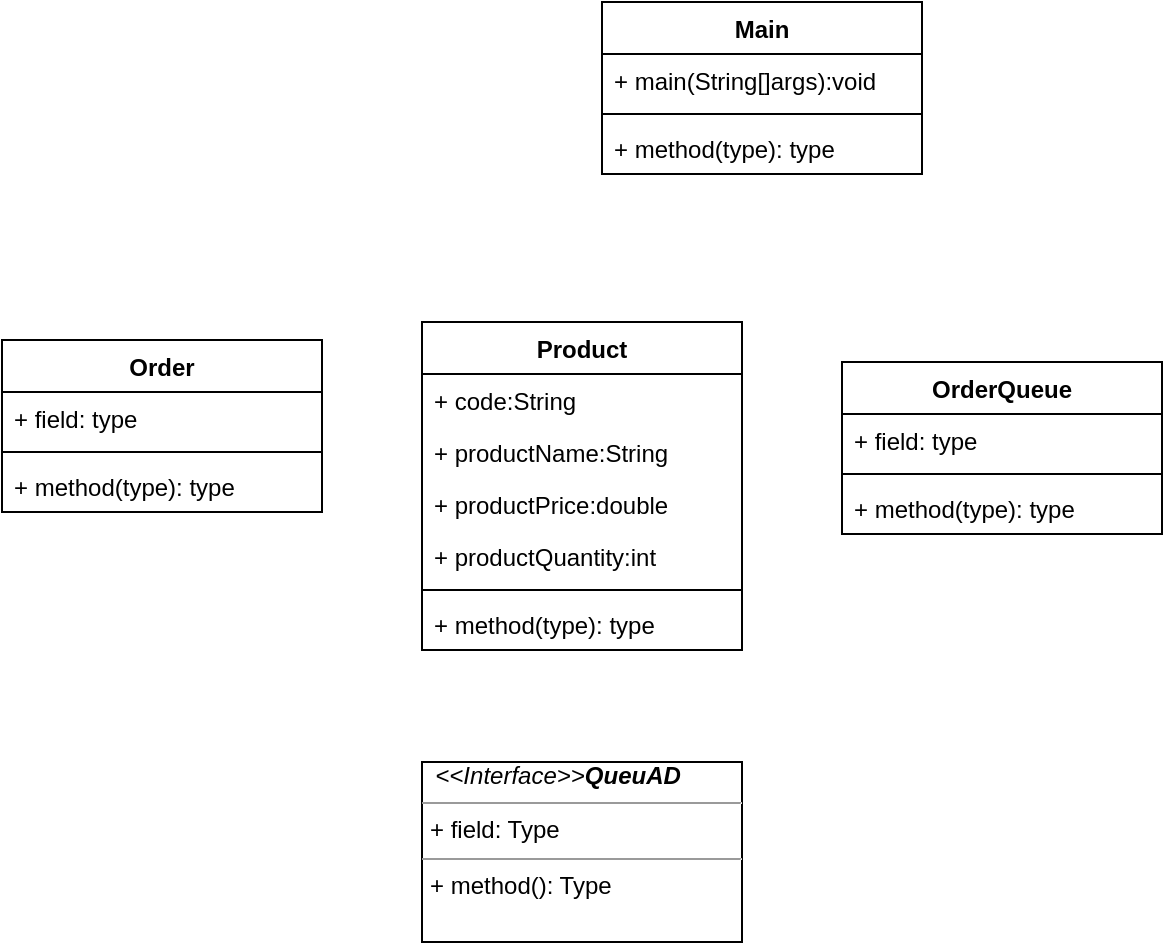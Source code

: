 <mxfile version="22.1.8" type="github">
  <diagram name="Trang-1" id="YmEPMzQXIAMVqNSswdc6">
    <mxGraphModel dx="1050" dy="522" grid="1" gridSize="10" guides="1" tooltips="1" connect="1" arrows="1" fold="1" page="1" pageScale="1" pageWidth="827" pageHeight="1169" math="0" shadow="0">
      <root>
        <mxCell id="0" />
        <mxCell id="1" parent="0" />
        <mxCell id="TkHoTOvifyRZc37jJzjb-2" value="Product" style="swimlane;fontStyle=1;align=center;verticalAlign=top;childLayout=stackLayout;horizontal=1;startSize=26;horizontalStack=0;resizeParent=1;resizeParentMax=0;resizeLast=0;collapsible=1;marginBottom=0;whiteSpace=wrap;html=1;" vertex="1" parent="1">
          <mxGeometry x="330" y="490" width="160" height="164" as="geometry" />
        </mxCell>
        <mxCell id="TkHoTOvifyRZc37jJzjb-3" value="+ code:String" style="text;strokeColor=none;fillColor=none;align=left;verticalAlign=top;spacingLeft=4;spacingRight=4;overflow=hidden;rotatable=0;points=[[0,0.5],[1,0.5]];portConstraint=eastwest;whiteSpace=wrap;html=1;" vertex="1" parent="TkHoTOvifyRZc37jJzjb-2">
          <mxGeometry y="26" width="160" height="26" as="geometry" />
        </mxCell>
        <mxCell id="TkHoTOvifyRZc37jJzjb-20" value="+ productName:String" style="text;strokeColor=none;fillColor=none;align=left;verticalAlign=top;spacingLeft=4;spacingRight=4;overflow=hidden;rotatable=0;points=[[0,0.5],[1,0.5]];portConstraint=eastwest;whiteSpace=wrap;html=1;" vertex="1" parent="TkHoTOvifyRZc37jJzjb-2">
          <mxGeometry y="52" width="160" height="26" as="geometry" />
        </mxCell>
        <mxCell id="TkHoTOvifyRZc37jJzjb-21" value="+ productPrice:double" style="text;strokeColor=none;fillColor=none;align=left;verticalAlign=top;spacingLeft=4;spacingRight=4;overflow=hidden;rotatable=0;points=[[0,0.5],[1,0.5]];portConstraint=eastwest;whiteSpace=wrap;html=1;" vertex="1" parent="TkHoTOvifyRZc37jJzjb-2">
          <mxGeometry y="78" width="160" height="26" as="geometry" />
        </mxCell>
        <mxCell id="TkHoTOvifyRZc37jJzjb-22" value="+ productQuantity:int" style="text;strokeColor=none;fillColor=none;align=left;verticalAlign=top;spacingLeft=4;spacingRight=4;overflow=hidden;rotatable=0;points=[[0,0.5],[1,0.5]];portConstraint=eastwest;whiteSpace=wrap;html=1;" vertex="1" parent="TkHoTOvifyRZc37jJzjb-2">
          <mxGeometry y="104" width="160" height="26" as="geometry" />
        </mxCell>
        <mxCell id="TkHoTOvifyRZc37jJzjb-4" value="" style="line;strokeWidth=1;fillColor=none;align=left;verticalAlign=middle;spacingTop=-1;spacingLeft=3;spacingRight=3;rotatable=0;labelPosition=right;points=[];portConstraint=eastwest;strokeColor=inherit;" vertex="1" parent="TkHoTOvifyRZc37jJzjb-2">
          <mxGeometry y="130" width="160" height="8" as="geometry" />
        </mxCell>
        <mxCell id="TkHoTOvifyRZc37jJzjb-5" value="+ method(type): type" style="text;strokeColor=none;fillColor=none;align=left;verticalAlign=top;spacingLeft=4;spacingRight=4;overflow=hidden;rotatable=0;points=[[0,0.5],[1,0.5]];portConstraint=eastwest;whiteSpace=wrap;html=1;" vertex="1" parent="TkHoTOvifyRZc37jJzjb-2">
          <mxGeometry y="138" width="160" height="26" as="geometry" />
        </mxCell>
        <mxCell id="TkHoTOvifyRZc37jJzjb-6" value="Order" style="swimlane;fontStyle=1;align=center;verticalAlign=top;childLayout=stackLayout;horizontal=1;startSize=26;horizontalStack=0;resizeParent=1;resizeParentMax=0;resizeLast=0;collapsible=1;marginBottom=0;whiteSpace=wrap;html=1;" vertex="1" parent="1">
          <mxGeometry x="120" y="499" width="160" height="86" as="geometry" />
        </mxCell>
        <mxCell id="TkHoTOvifyRZc37jJzjb-7" value="+ field: type" style="text;strokeColor=none;fillColor=none;align=left;verticalAlign=top;spacingLeft=4;spacingRight=4;overflow=hidden;rotatable=0;points=[[0,0.5],[1,0.5]];portConstraint=eastwest;whiteSpace=wrap;html=1;" vertex="1" parent="TkHoTOvifyRZc37jJzjb-6">
          <mxGeometry y="26" width="160" height="26" as="geometry" />
        </mxCell>
        <mxCell id="TkHoTOvifyRZc37jJzjb-8" value="" style="line;strokeWidth=1;fillColor=none;align=left;verticalAlign=middle;spacingTop=-1;spacingLeft=3;spacingRight=3;rotatable=0;labelPosition=right;points=[];portConstraint=eastwest;strokeColor=inherit;" vertex="1" parent="TkHoTOvifyRZc37jJzjb-6">
          <mxGeometry y="52" width="160" height="8" as="geometry" />
        </mxCell>
        <mxCell id="TkHoTOvifyRZc37jJzjb-9" value="+ method(type): type" style="text;strokeColor=none;fillColor=none;align=left;verticalAlign=top;spacingLeft=4;spacingRight=4;overflow=hidden;rotatable=0;points=[[0,0.5],[1,0.5]];portConstraint=eastwest;whiteSpace=wrap;html=1;" vertex="1" parent="TkHoTOvifyRZc37jJzjb-6">
          <mxGeometry y="60" width="160" height="26" as="geometry" />
        </mxCell>
        <mxCell id="TkHoTOvifyRZc37jJzjb-10" value="OrderQueue" style="swimlane;fontStyle=1;align=center;verticalAlign=top;childLayout=stackLayout;horizontal=1;startSize=26;horizontalStack=0;resizeParent=1;resizeParentMax=0;resizeLast=0;collapsible=1;marginBottom=0;whiteSpace=wrap;html=1;" vertex="1" parent="1">
          <mxGeometry x="540" y="510" width="160" height="86" as="geometry" />
        </mxCell>
        <mxCell id="TkHoTOvifyRZc37jJzjb-11" value="+ field: type" style="text;strokeColor=none;fillColor=none;align=left;verticalAlign=top;spacingLeft=4;spacingRight=4;overflow=hidden;rotatable=0;points=[[0,0.5],[1,0.5]];portConstraint=eastwest;whiteSpace=wrap;html=1;" vertex="1" parent="TkHoTOvifyRZc37jJzjb-10">
          <mxGeometry y="26" width="160" height="26" as="geometry" />
        </mxCell>
        <mxCell id="TkHoTOvifyRZc37jJzjb-12" value="" style="line;strokeWidth=1;fillColor=none;align=left;verticalAlign=middle;spacingTop=-1;spacingLeft=3;spacingRight=3;rotatable=0;labelPosition=right;points=[];portConstraint=eastwest;strokeColor=inherit;" vertex="1" parent="TkHoTOvifyRZc37jJzjb-10">
          <mxGeometry y="52" width="160" height="8" as="geometry" />
        </mxCell>
        <mxCell id="TkHoTOvifyRZc37jJzjb-13" value="+ method(type): type" style="text;strokeColor=none;fillColor=none;align=left;verticalAlign=top;spacingLeft=4;spacingRight=4;overflow=hidden;rotatable=0;points=[[0,0.5],[1,0.5]];portConstraint=eastwest;whiteSpace=wrap;html=1;" vertex="1" parent="TkHoTOvifyRZc37jJzjb-10">
          <mxGeometry y="60" width="160" height="26" as="geometry" />
        </mxCell>
        <mxCell id="TkHoTOvifyRZc37jJzjb-14" value="Main" style="swimlane;fontStyle=1;align=center;verticalAlign=top;childLayout=stackLayout;horizontal=1;startSize=26;horizontalStack=0;resizeParent=1;resizeParentMax=0;resizeLast=0;collapsible=1;marginBottom=0;whiteSpace=wrap;html=1;" vertex="1" parent="1">
          <mxGeometry x="420" y="330" width="160" height="86" as="geometry" />
        </mxCell>
        <mxCell id="TkHoTOvifyRZc37jJzjb-15" value="+ main(String[]args):void" style="text;strokeColor=none;fillColor=none;align=left;verticalAlign=top;spacingLeft=4;spacingRight=4;overflow=hidden;rotatable=0;points=[[0,0.5],[1,0.5]];portConstraint=eastwest;whiteSpace=wrap;html=1;" vertex="1" parent="TkHoTOvifyRZc37jJzjb-14">
          <mxGeometry y="26" width="160" height="26" as="geometry" />
        </mxCell>
        <mxCell id="TkHoTOvifyRZc37jJzjb-16" value="" style="line;strokeWidth=1;fillColor=none;align=left;verticalAlign=middle;spacingTop=-1;spacingLeft=3;spacingRight=3;rotatable=0;labelPosition=right;points=[];portConstraint=eastwest;strokeColor=inherit;" vertex="1" parent="TkHoTOvifyRZc37jJzjb-14">
          <mxGeometry y="52" width="160" height="8" as="geometry" />
        </mxCell>
        <mxCell id="TkHoTOvifyRZc37jJzjb-17" value="+ method(type): type" style="text;strokeColor=none;fillColor=none;align=left;verticalAlign=top;spacingLeft=4;spacingRight=4;overflow=hidden;rotatable=0;points=[[0,0.5],[1,0.5]];portConstraint=eastwest;whiteSpace=wrap;html=1;" vertex="1" parent="TkHoTOvifyRZc37jJzjb-14">
          <mxGeometry y="60" width="160" height="26" as="geometry" />
        </mxCell>
        <mxCell id="TkHoTOvifyRZc37jJzjb-18" value="&lt;i style=&quot;border-color: var(--border-color); text-align: center;&quot;&gt;&amp;nbsp; &amp;lt;&amp;lt;Interface&amp;gt;&amp;gt;&lt;b style=&quot;background-color: initial;&quot;&gt;QueuAD&lt;/b&gt;&lt;br&gt;&lt;/i&gt;&lt;hr size=&quot;1&quot;&gt;&lt;p style=&quot;margin:0px;margin-left:4px;&quot;&gt;+ field: Type&lt;/p&gt;&lt;hr size=&quot;1&quot;&gt;&lt;p style=&quot;margin:0px;margin-left:4px;&quot;&gt;+ method(): Type&lt;/p&gt;" style="verticalAlign=top;align=left;overflow=fill;fontSize=12;fontFamily=Helvetica;html=1;whiteSpace=wrap;" vertex="1" parent="1">
          <mxGeometry x="330" y="710" width="160" height="90" as="geometry" />
        </mxCell>
      </root>
    </mxGraphModel>
  </diagram>
</mxfile>

